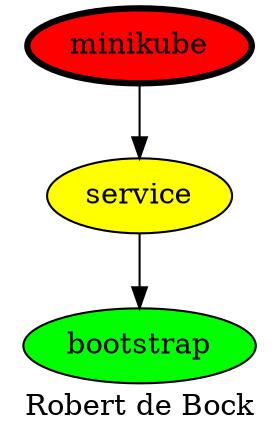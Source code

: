 digraph PhiloDilemma {
  label = "Robert de Bock" ;
  overlap=false
  {
    bootstrap [fillcolor=green style=filled]
    service [fillcolor=yellow style=filled]
    minikube [fillcolor=red style=filled penwidth=3]
  }
  minikube -> service
  service -> bootstrap
}
